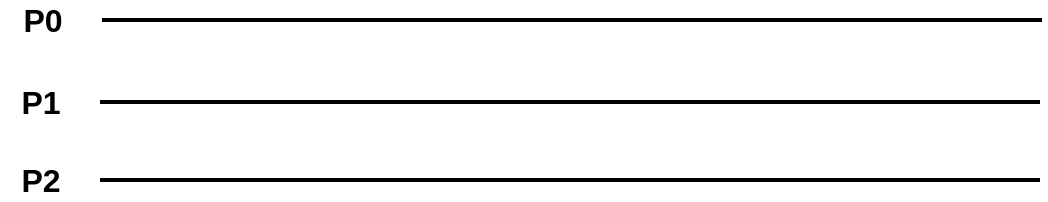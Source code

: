 <mxfile version="15.9.4" type="github">
  <diagram name="Page-1" id="b520641d-4fe3-3701-9064-5fc419738815">
    <mxGraphModel dx="1426" dy="794" grid="1" gridSize="10" guides="1" tooltips="1" connect="1" arrows="1" fold="1" page="1" pageScale="1" pageWidth="1100" pageHeight="850" background="none" math="0" shadow="0">
      <root>
        <mxCell id="0" />
        <mxCell id="1" parent="0" />
        <mxCell id="ZViHw2USpMIrhBvI2TIL-1" value="" style="endArrow=none;html=1;rounded=0;strokeWidth=2;endFill=0;" edge="1" parent="1">
          <mxGeometry relative="1" as="geometry">
            <mxPoint x="390" y="170" as="sourcePoint" />
            <mxPoint x="860" y="170" as="targetPoint" />
          </mxGeometry>
        </mxCell>
        <mxCell id="ZViHw2USpMIrhBvI2TIL-3" value="&lt;font style=&quot;font-size: 16px&quot;&gt;&lt;b&gt;P0&lt;/b&gt;&lt;/font&gt;" style="text;html=1;align=center;verticalAlign=middle;resizable=0;points=[];autosize=1;strokeColor=none;fillColor=none;" vertex="1" parent="1">
          <mxGeometry x="340" y="160" width="40" height="20" as="geometry" />
        </mxCell>
        <mxCell id="ZViHw2USpMIrhBvI2TIL-4" value="" style="endArrow=none;html=1;rounded=0;strokeWidth=2;endFill=0;" edge="1" parent="1">
          <mxGeometry relative="1" as="geometry">
            <mxPoint x="389" y="211" as="sourcePoint" />
            <mxPoint x="859" y="211" as="targetPoint" />
          </mxGeometry>
        </mxCell>
        <mxCell id="ZViHw2USpMIrhBvI2TIL-5" value="&lt;font style=&quot;font-size: 16px&quot;&gt;&lt;b&gt;P1&lt;/b&gt;&lt;/font&gt;" style="text;html=1;align=center;verticalAlign=middle;resizable=0;points=[];autosize=1;strokeColor=none;fillColor=none;" vertex="1" parent="1">
          <mxGeometry x="339" y="201" width="40" height="20" as="geometry" />
        </mxCell>
        <mxCell id="ZViHw2USpMIrhBvI2TIL-6" value="" style="endArrow=none;html=1;rounded=0;strokeWidth=2;endFill=0;" edge="1" parent="1">
          <mxGeometry relative="1" as="geometry">
            <mxPoint x="389" y="250" as="sourcePoint" />
            <mxPoint x="859" y="250" as="targetPoint" />
          </mxGeometry>
        </mxCell>
        <mxCell id="ZViHw2USpMIrhBvI2TIL-7" value="&lt;font style=&quot;font-size: 16px&quot;&gt;&lt;b&gt;P2&lt;/b&gt;&lt;/font&gt;" style="text;html=1;align=center;verticalAlign=middle;resizable=0;points=[];autosize=1;strokeColor=none;fillColor=none;" vertex="1" parent="1">
          <mxGeometry x="339" y="240" width="40" height="20" as="geometry" />
        </mxCell>
      </root>
    </mxGraphModel>
  </diagram>
</mxfile>
